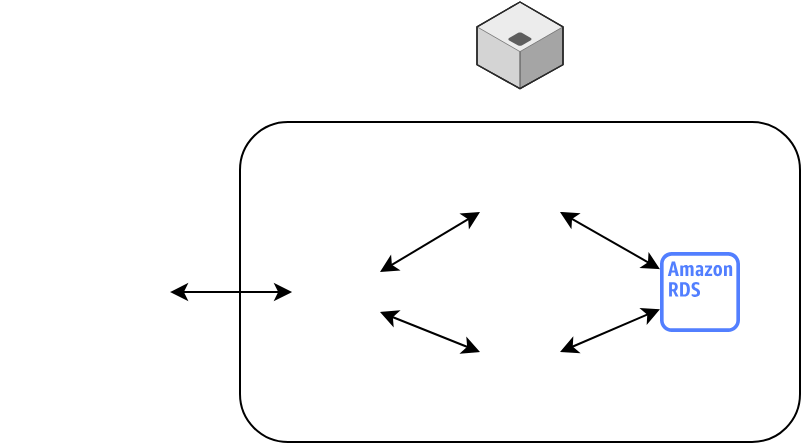 <mxfile version="15.3.7" type="device"><diagram id="Ht1M8jgEwFfnCIfOTk4-" name="Page-1"><mxGraphModel dx="843" dy="773" grid="1" gridSize="10" guides="1" tooltips="1" connect="1" arrows="1" fold="1" page="1" pageScale="1" pageWidth="1169" pageHeight="827" math="0" shadow="0"><root><mxCell id="0"/><mxCell id="1" parent="0"/><mxCell id="_g-FHy3Y_cXq6SBuOY-0-1" value="" style="verticalLabelPosition=bottom;html=1;verticalAlign=top;strokeWidth=1;align=center;outlineConnect=0;dashed=0;outlineConnect=0;shape=mxgraph.aws3d.application_server;fillColor=#ECECEC;strokeColor=#5E5E5E;aspect=fixed;" vertex="1" parent="1"><mxGeometry x="398.5" y="340" width="43" height="43.35" as="geometry"/></mxCell><mxCell id="_g-FHy3Y_cXq6SBuOY-0-6" value="" style="rounded=1;whiteSpace=wrap;html=1;" vertex="1" parent="1"><mxGeometry x="280" y="400" width="280" height="160" as="geometry"/></mxCell><mxCell id="_g-FHy3Y_cXq6SBuOY-0-7" value="" style="shape=image;html=1;verticalAlign=top;verticalLabelPosition=bottom;labelBackgroundColor=#ffffff;imageAspect=0;aspect=fixed;image=https://cdn4.iconfinder.com/data/icons/logos-brands-5/24/nginx-128.png" vertex="1" parent="1"><mxGeometry x="310" y="465" width="40" height="40" as="geometry"/></mxCell><mxCell id="_g-FHy3Y_cXq6SBuOY-0-9" value="" style="shape=image;html=1;verticalAlign=top;verticalLabelPosition=bottom;labelBackgroundColor=#ffffff;imageAspect=0;aspect=fixed;image=https://cdn0.iconfinder.com/data/icons/social-flat-rounded-rects/512/github-128.png" vertex="1" parent="1"><mxGeometry x="400" y="425" width="40" height="40" as="geometry"/></mxCell><mxCell id="_g-FHy3Y_cXq6SBuOY-0-10" value="" style="shape=image;html=1;verticalAlign=top;verticalLabelPosition=bottom;labelBackgroundColor=#ffffff;imageAspect=0;aspect=fixed;image=https://cdn0.iconfinder.com/data/icons/social-flat-rounded-rects/512/github-128.png" vertex="1" parent="1"><mxGeometry x="400" y="495" width="40" height="40" as="geometry"/></mxCell><mxCell id="_g-FHy3Y_cXq6SBuOY-0-12" value="" style="endArrow=classic;startArrow=classic;html=1;entryX=0;entryY=0.5;entryDx=0;entryDy=0;exitX=1;exitY=0.25;exitDx=0;exitDy=0;" edge="1" parent="1" source="_g-FHy3Y_cXq6SBuOY-0-7" target="_g-FHy3Y_cXq6SBuOY-0-9"><mxGeometry width="50" height="50" relative="1" as="geometry"><mxPoint x="350" y="475" as="sourcePoint"/><mxPoint x="400" y="445" as="targetPoint"/></mxGeometry></mxCell><mxCell id="_g-FHy3Y_cXq6SBuOY-0-14" value="" style="endArrow=classic;startArrow=classic;html=1;exitX=1;exitY=0.75;exitDx=0;exitDy=0;entryX=0;entryY=0.5;entryDx=0;entryDy=0;" edge="1" parent="1" source="_g-FHy3Y_cXq6SBuOY-0-7" target="_g-FHy3Y_cXq6SBuOY-0-10"><mxGeometry width="50" height="50" relative="1" as="geometry"><mxPoint x="350" y="545" as="sourcePoint"/><mxPoint x="410" y="565" as="targetPoint"/></mxGeometry></mxCell><mxCell id="_g-FHy3Y_cXq6SBuOY-0-16" value="" style="shape=image;html=1;verticalAlign=top;verticalLabelPosition=bottom;labelBackgroundColor=#ffffff;imageAspect=0;aspect=fixed;image=https://cdn3.iconfinder.com/data/icons/3d-applications/128/app_icons_web_development___logo_chrome_website_browser_google.png" vertex="1" parent="1"><mxGeometry x="160" y="440" width="40" height="40" as="geometry"/></mxCell><mxCell id="_g-FHy3Y_cXq6SBuOY-0-17" value="" style="shape=image;html=1;verticalAlign=top;verticalLabelPosition=bottom;labelBackgroundColor=#ffffff;imageAspect=0;aspect=fixed;image=https://cdn0.iconfinder.com/data/icons/mozilla-icons/128/firefox_png.png" vertex="1" parent="1"><mxGeometry x="160" y="480" width="40" height="40" as="geometry"/></mxCell><mxCell id="_g-FHy3Y_cXq6SBuOY-0-18" value="" style="shape=image;html=1;verticalAlign=top;verticalLabelPosition=bottom;labelBackgroundColor=#ffffff;imageAspect=0;aspect=fixed;image=https://cdn4.iconfinder.com/data/icons/iconsimple-logotypes/512/internet_explorer-128.png" vertex="1" parent="1"><mxGeometry x="200" y="440" width="40" height="40" as="geometry"/></mxCell><mxCell id="_g-FHy3Y_cXq6SBuOY-0-19" value="" style="shape=image;html=1;verticalAlign=top;verticalLabelPosition=bottom;labelBackgroundColor=#ffffff;imageAspect=0;aspect=fixed;image=https://cdn1.iconfinder.com/data/icons/logotypes/32/safari-128.png" vertex="1" parent="1"><mxGeometry x="200" y="480" width="40" height="40" as="geometry"/></mxCell><mxCell id="_g-FHy3Y_cXq6SBuOY-0-20" value="" style="endArrow=classic;startArrow=classic;html=1;exitX=1;exitY=0.5;exitDx=0;exitDy=0;" edge="1" parent="1" source="_g-FHy3Y_cXq6SBuOY-0-9" target="_g-FHy3Y_cXq6SBuOY-0-22"><mxGeometry width="50" height="50" relative="1" as="geometry"><mxPoint x="360" y="505" as="sourcePoint"/><mxPoint x="470" y="480" as="targetPoint"/></mxGeometry></mxCell><mxCell id="_g-FHy3Y_cXq6SBuOY-0-21" value="" style="shape=image;html=1;verticalAlign=top;verticalLabelPosition=bottom;labelBackgroundColor=#ffffff;imageAspect=0;aspect=fixed;image=https://cdn4.iconfinder.com/data/icons/logos-brands-5/24/mysql-128.png" vertex="1" parent="1"><mxGeometry x="510" y="485" width="20" height="20" as="geometry"/></mxCell><mxCell id="_g-FHy3Y_cXq6SBuOY-0-22" value="" style="sketch=0;outlineConnect=0;fontColor=#232F3E;gradientColor=none;fillColor=#527FFF;strokeColor=none;dashed=0;verticalLabelPosition=bottom;verticalAlign=top;align=center;html=1;fontSize=12;fontStyle=0;aspect=fixed;pointerEvents=1;shape=mxgraph.aws4.rds_instance_alt;" vertex="1" parent="1"><mxGeometry x="490" y="465" width="40" height="40" as="geometry"/></mxCell><mxCell id="_g-FHy3Y_cXq6SBuOY-0-23" value="" style="endArrow=classic;startArrow=classic;html=1;entryX=1;entryY=0.5;entryDx=0;entryDy=0;" edge="1" parent="1" source="_g-FHy3Y_cXq6SBuOY-0-22" target="_g-FHy3Y_cXq6SBuOY-0-10"><mxGeometry width="50" height="50" relative="1" as="geometry"><mxPoint x="450" y="455" as="sourcePoint"/><mxPoint x="490" y="482.119" as="targetPoint"/></mxGeometry></mxCell><mxCell id="_g-FHy3Y_cXq6SBuOY-0-24" value="" style="endArrow=classic;startArrow=classic;html=1;exitX=0.974;exitY=0.126;exitDx=0;exitDy=0;exitPerimeter=0;" edge="1" parent="1"><mxGeometry width="50" height="50" relative="1" as="geometry"><mxPoint x="245.0" y="485.03" as="sourcePoint"/><mxPoint x="306.04" y="485.0" as="targetPoint"/></mxGeometry></mxCell></root></mxGraphModel></diagram></mxfile>